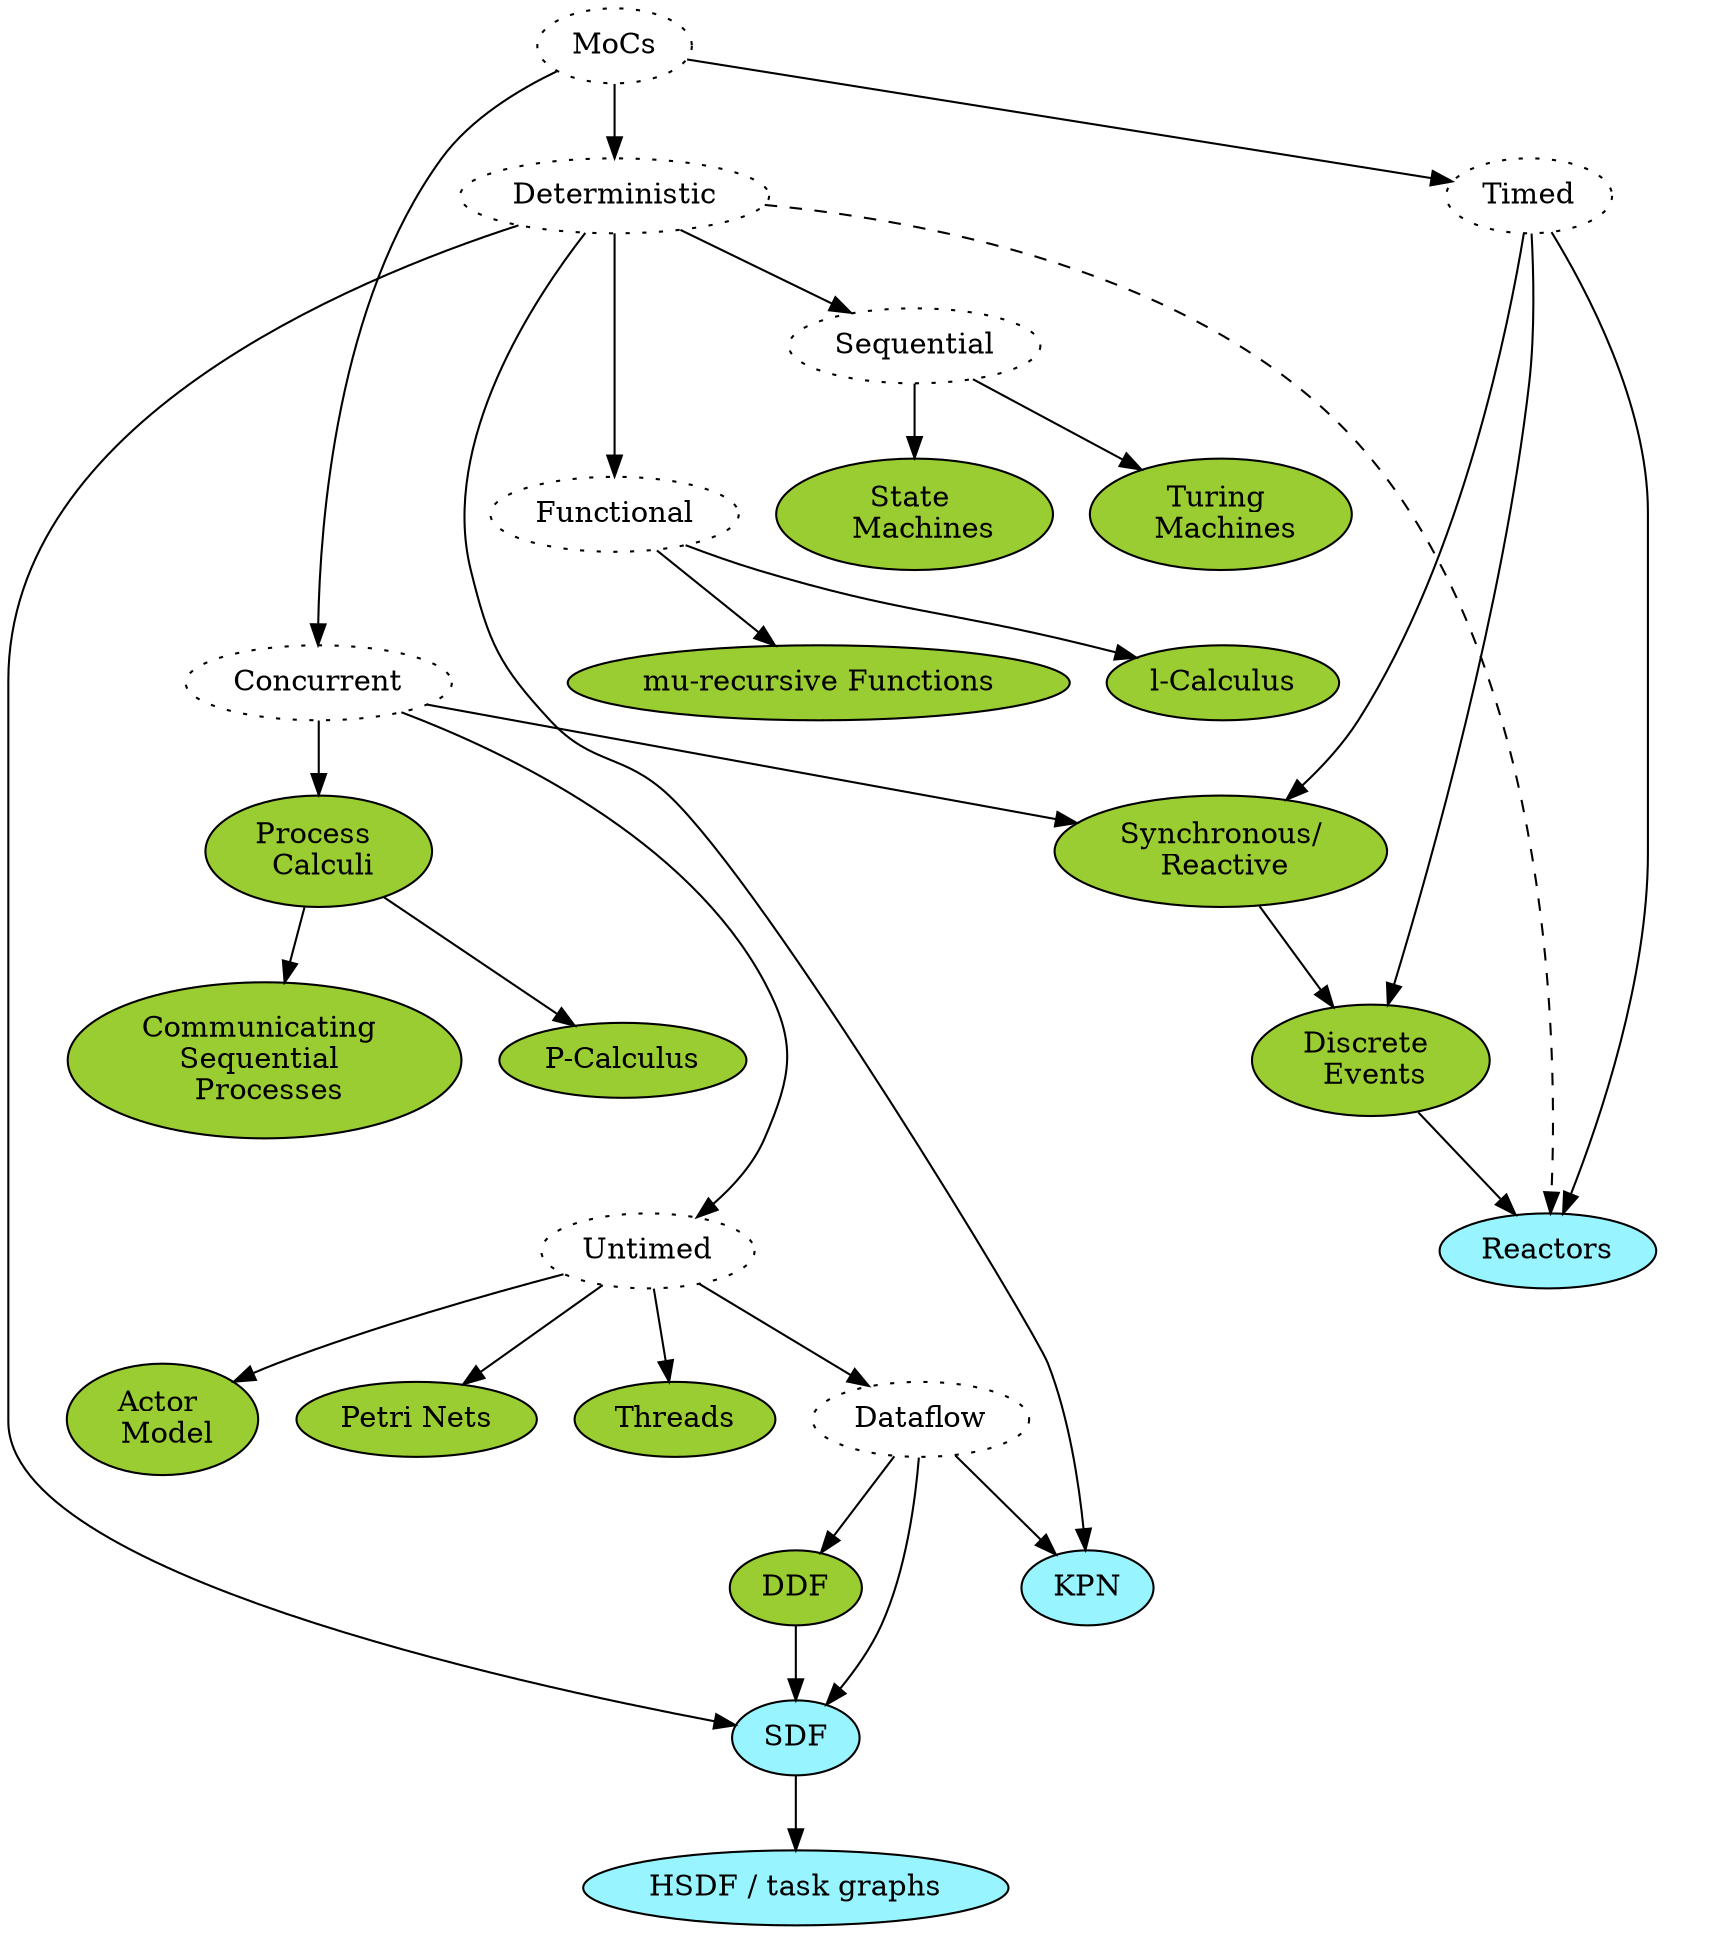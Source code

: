 #dot2tex data/mocs.dot --figonly -t raw --output figures/mocs.tex
digraph G {
       root [texlbl = "\acsp{MoC}", label = "MoCs",style=dotted];
       seq [ label = "Sequential",style=dotted];
       concurrent [ label = "Concurrent",style=dotted];
       t [ label = "Timed",style=dotted];
       ut [ label = "Untimed",style=dotted];
       det [ label = "Deterministic",style=dotted];
       f [ label = "Functional",style=dotted];
       mu [ texlbl = "$\mu$-recursive Functions" label="mu-recursive Functions" , style=filled, fillcolor=olivedrab3];
       l [ texlbl = "$\lambda$-Calculus" label="l-Calculus", style=filled, fillcolor=olivedrab3];
       touring [ label = "Turing \n Machines", style=filled, fillcolor=olivedrab3];
       sm [ label = "State \n  Machines", style=filled, fillcolor=olivedrab3];
       pc [ label = "Process \n Calculi", style=filled, fillcolor=olivedrab3];
       pic [ texlbl = "$\Pi$-Calculus" label = "P-Calculus", style=filled, fillcolor=olivedrab3];
       csp [ label = "Communicating \n Sequential  \n Processes", style=filled, fillcolor=olivedrab3];
       petri [ label = "Petri Nets", style=filled, fillcolor=olivedrab3]; 
       df [ label = "Dataflow",style=dotted]; 
       threads [ label = "Threads", style=filled, fillcolor=olivedrab3]; 
       actors [ label = "Actor \n Model", style=filled, fillcolor=olivedrab3]; 
       sdf [ texlbl = "\acs{SDF}", label = "SDF", style=filled, fillcolor=cadetblue1]; 
       tg [ texlbl = "\acs{HSDF} / task graphs", label = "HSDF / task graphs", style=filled, fillcolor=cadetblue1]; 
       ddf [ texlbl = "\acs{DDF}",  label = "DDF", style=filled, fillcolor=olivedrab3];
       kpn [ texlbl = "\acs{KPN}", label = "KPN", style=filled, fillcolor=cadetblue1];
       sr [ label = "Synchronous/\n Reactive", style=filled, fillcolor=olivedrab3];
       de [ label = "Discrete \n Events", style=filled, fillcolor=olivedrab3];
       reactors [ label = "Reactors", style=filled, fillcolor=cadetblue1];

       root -> det;
       root -> concurrent;
       root -> t;
       det -> f;
       det -> seq;
       det -> kpn;
       det -> sdf;
       f -> l;
       f -> mu;
       seq -> touring;
       seq -> sm;
       concurrent -> ut;
       concurrent -> pc;
       concurrent -> sr;
       pc -> pic;
       pc -> csp;
       ut -> petri;
       ut -> df;
       ut -> threads;
       ut -> actors;
       df -> kpn;
       df -> sdf;
       df -> ddf;
       ddf -> sdf;
       sdf -> tg;
       #actors ->[style = 'dashed'] reactors;
       det -> reactors [ style = dashed ];
       t -> de;
       t -> reactors;
       t -> sr;
       sr -> de;
       de -> reactors;

      #formatting
      #pic -> t [ style = invis ];
      t -> kpn [ style = invis ];
      t -> seq [ style = invis ];
      seq -> f [ style = invis ];
      f ->  concurrent [ style = invis ];
      sr -> df [ style = invis ];
      pic -> ut [ style = invis ];
      #concurrent -> seq [ style = invis ];
}